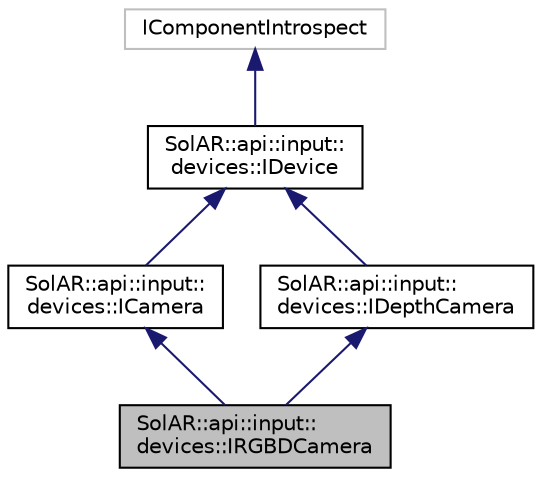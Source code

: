 digraph "SolAR::api::input::devices::IRGBDCamera"
{
  edge [fontname="Helvetica",fontsize="10",labelfontname="Helvetica",labelfontsize="10"];
  node [fontname="Helvetica",fontsize="10",shape=record];
  Node5 [label="SolAR::api::input::\ldevices::IRGBDCamera",height=0.2,width=0.4,color="black", fillcolor="grey75", style="filled", fontcolor="black"];
  Node6 -> Node5 [dir="back",color="midnightblue",fontsize="10",style="solid",fontname="Helvetica"];
  Node6 [label="SolAR::api::input::\ldevices::ICamera",height=0.2,width=0.4,color="black", fillcolor="white", style="filled",URL="$class_sol_a_r_1_1api_1_1input_1_1devices_1_1_i_camera.html",tooltip="Grabs images captured in real-time by a video camera. UUID: 5ddc7df0-8377-437f-9c81-3643f7676a5b ..."];
  Node7 -> Node6 [dir="back",color="midnightblue",fontsize="10",style="solid",fontname="Helvetica"];
  Node7 [label="SolAR::api::input::\ldevices::IDevice",height=0.2,width=0.4,color="black", fillcolor="white", style="filled",URL="$class_sol_a_r_1_1api_1_1input_1_1devices_1_1_i_device.html",tooltip="Manage any kind of device. UUID: d73c7b34-f6af-48f3-b65d-37a047929f4b "];
  Node8 -> Node7 [dir="back",color="midnightblue",fontsize="10",style="solid",fontname="Helvetica"];
  Node8 [label="IComponentIntrospect",height=0.2,width=0.4,color="grey75", fillcolor="white", style="filled"];
  Node9 -> Node5 [dir="back",color="midnightblue",fontsize="10",style="solid",fontname="Helvetica"];
  Node9 [label="SolAR::api::input::\ldevices::IDepthCamera",height=0.2,width=0.4,color="black", fillcolor="white", style="filled",URL="$class_sol_a_r_1_1api_1_1input_1_1devices_1_1_i_depth_camera.html",tooltip="Specify the IDepthCamera interface class. "];
  Node7 -> Node9 [dir="back",color="midnightblue",fontsize="10",style="solid",fontname="Helvetica"];
}
